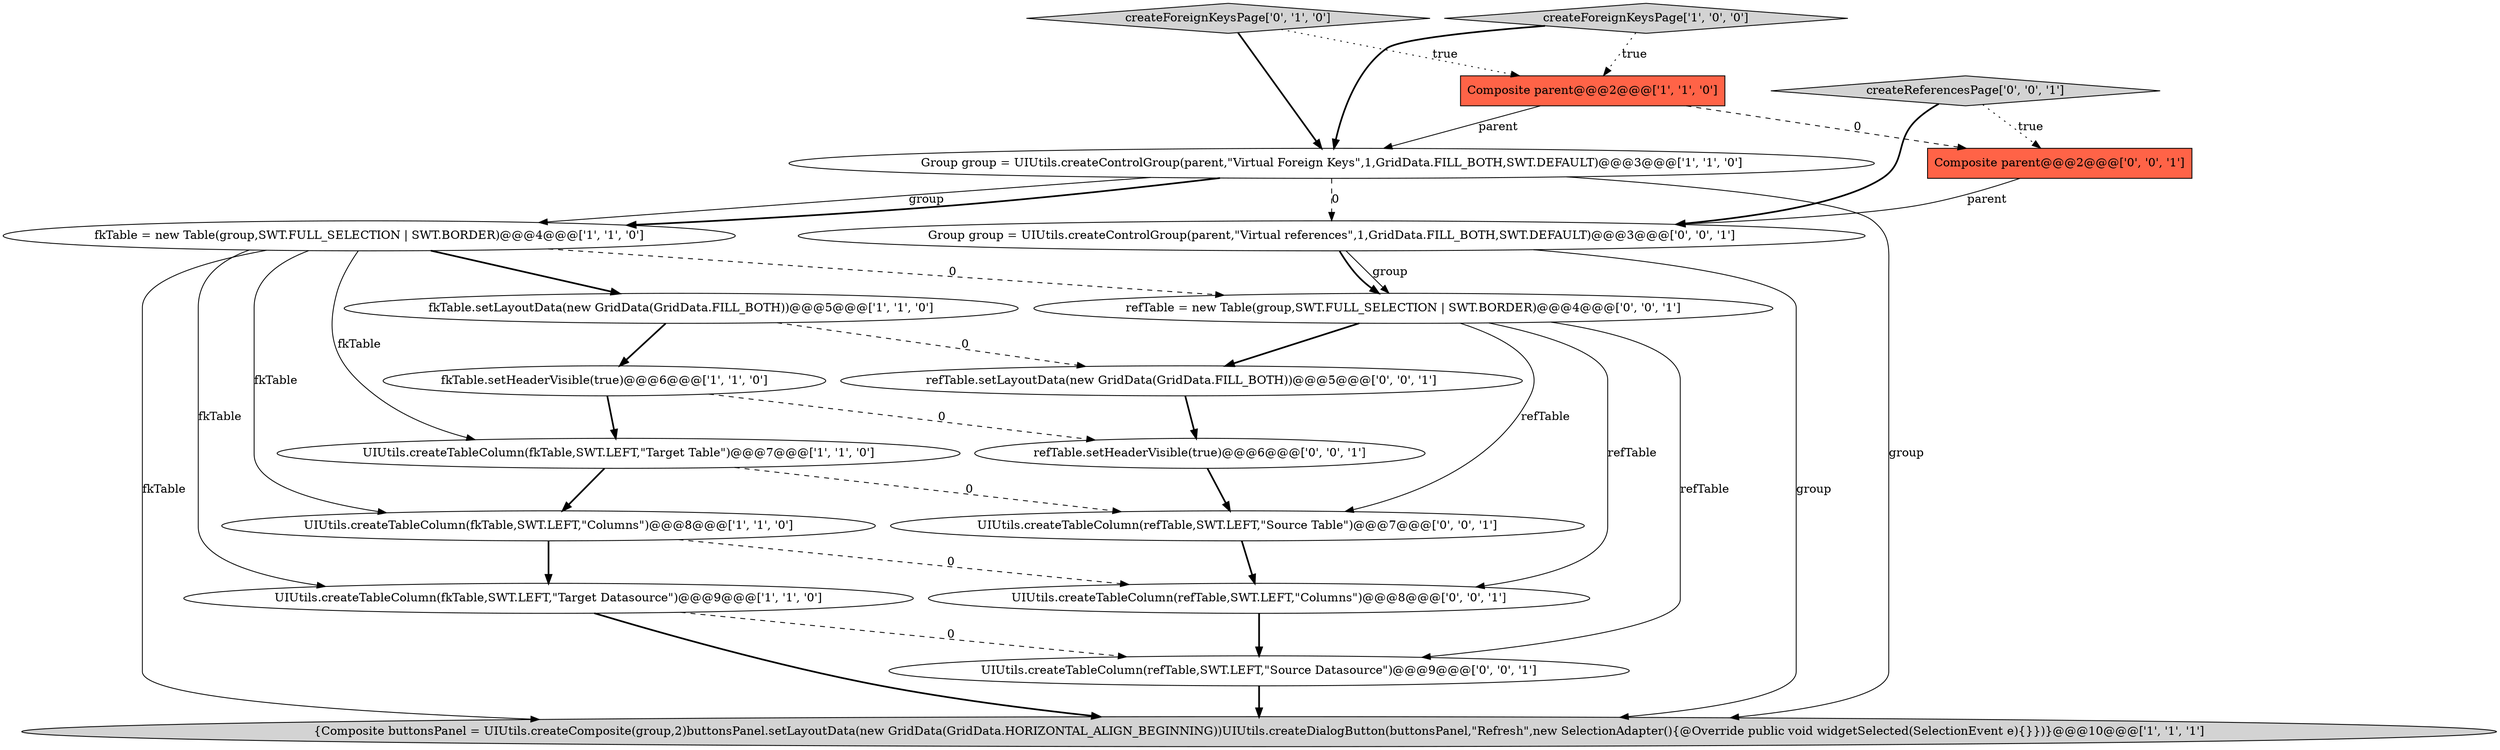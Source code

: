 digraph {
5 [style = filled, label = "fkTable = new Table(group,SWT.FULL_SELECTION | SWT.BORDER)@@@4@@@['1', '1', '0']", fillcolor = white, shape = ellipse image = "AAA0AAABBB1BBB"];
8 [style = filled, label = "UIUtils.createTableColumn(fkTable,SWT.LEFT,\"Target Datasource\")@@@9@@@['1', '1', '0']", fillcolor = white, shape = ellipse image = "AAA0AAABBB1BBB"];
10 [style = filled, label = "createForeignKeysPage['0', '1', '0']", fillcolor = lightgray, shape = diamond image = "AAA0AAABBB2BBB"];
12 [style = filled, label = "refTable.setHeaderVisible(true)@@@6@@@['0', '0', '1']", fillcolor = white, shape = ellipse image = "AAA0AAABBB3BBB"];
15 [style = filled, label = "UIUtils.createTableColumn(refTable,SWT.LEFT,\"Source Datasource\")@@@9@@@['0', '0', '1']", fillcolor = white, shape = ellipse image = "AAA0AAABBB3BBB"];
1 [style = filled, label = "{Composite buttonsPanel = UIUtils.createComposite(group,2)buttonsPanel.setLayoutData(new GridData(GridData.HORIZONTAL_ALIGN_BEGINNING))UIUtils.createDialogButton(buttonsPanel,\"Refresh\",new SelectionAdapter(){@Override public void widgetSelected(SelectionEvent e){}})}@@@10@@@['1', '1', '1']", fillcolor = lightgray, shape = ellipse image = "AAA0AAABBB1BBB"];
4 [style = filled, label = "createForeignKeysPage['1', '0', '0']", fillcolor = lightgray, shape = diamond image = "AAA0AAABBB1BBB"];
11 [style = filled, label = "UIUtils.createTableColumn(refTable,SWT.LEFT,\"Source Table\")@@@7@@@['0', '0', '1']", fillcolor = white, shape = ellipse image = "AAA0AAABBB3BBB"];
18 [style = filled, label = "Group group = UIUtils.createControlGroup(parent,\"Virtual references\",1,GridData.FILL_BOTH,SWT.DEFAULT)@@@3@@@['0', '0', '1']", fillcolor = white, shape = ellipse image = "AAA0AAABBB3BBB"];
7 [style = filled, label = "UIUtils.createTableColumn(fkTable,SWT.LEFT,\"Columns\")@@@8@@@['1', '1', '0']", fillcolor = white, shape = ellipse image = "AAA0AAABBB1BBB"];
17 [style = filled, label = "refTable = new Table(group,SWT.FULL_SELECTION | SWT.BORDER)@@@4@@@['0', '0', '1']", fillcolor = white, shape = ellipse image = "AAA0AAABBB3BBB"];
14 [style = filled, label = "UIUtils.createTableColumn(refTable,SWT.LEFT,\"Columns\")@@@8@@@['0', '0', '1']", fillcolor = white, shape = ellipse image = "AAA0AAABBB3BBB"];
13 [style = filled, label = "refTable.setLayoutData(new GridData(GridData.FILL_BOTH))@@@5@@@['0', '0', '1']", fillcolor = white, shape = ellipse image = "AAA0AAABBB3BBB"];
19 [style = filled, label = "createReferencesPage['0', '0', '1']", fillcolor = lightgray, shape = diamond image = "AAA0AAABBB3BBB"];
2 [style = filled, label = "fkTable.setHeaderVisible(true)@@@6@@@['1', '1', '0']", fillcolor = white, shape = ellipse image = "AAA0AAABBB1BBB"];
3 [style = filled, label = "UIUtils.createTableColumn(fkTable,SWT.LEFT,\"Target Table\")@@@7@@@['1', '1', '0']", fillcolor = white, shape = ellipse image = "AAA0AAABBB1BBB"];
9 [style = filled, label = "Group group = UIUtils.createControlGroup(parent,\"Virtual Foreign Keys\",1,GridData.FILL_BOTH,SWT.DEFAULT)@@@3@@@['1', '1', '0']", fillcolor = white, shape = ellipse image = "AAA0AAABBB1BBB"];
16 [style = filled, label = "Composite parent@@@2@@@['0', '0', '1']", fillcolor = tomato, shape = box image = "AAA0AAABBB3BBB"];
6 [style = filled, label = "Composite parent@@@2@@@['1', '1', '0']", fillcolor = tomato, shape = box image = "AAA0AAABBB1BBB"];
0 [style = filled, label = "fkTable.setLayoutData(new GridData(GridData.FILL_BOTH))@@@5@@@['1', '1', '0']", fillcolor = white, shape = ellipse image = "AAA0AAABBB1BBB"];
9->18 [style = dashed, label="0"];
6->9 [style = solid, label="parent"];
9->1 [style = solid, label="group"];
7->8 [style = bold, label=""];
15->1 [style = bold, label=""];
5->7 [style = solid, label="fkTable"];
10->9 [style = bold, label=""];
17->14 [style = solid, label="refTable"];
17->15 [style = solid, label="refTable"];
18->17 [style = solid, label="group"];
3->11 [style = dashed, label="0"];
16->18 [style = solid, label="parent"];
3->7 [style = bold, label=""];
11->14 [style = bold, label=""];
0->13 [style = dashed, label="0"];
2->3 [style = bold, label=""];
8->1 [style = bold, label=""];
19->16 [style = dotted, label="true"];
13->12 [style = bold, label=""];
5->0 [style = bold, label=""];
17->11 [style = solid, label="refTable"];
17->13 [style = bold, label=""];
4->9 [style = bold, label=""];
8->15 [style = dashed, label="0"];
18->1 [style = solid, label="group"];
5->3 [style = solid, label="fkTable"];
6->16 [style = dashed, label="0"];
10->6 [style = dotted, label="true"];
18->17 [style = bold, label=""];
12->11 [style = bold, label=""];
9->5 [style = solid, label="group"];
7->14 [style = dashed, label="0"];
0->2 [style = bold, label=""];
4->6 [style = dotted, label="true"];
5->1 [style = solid, label="fkTable"];
5->8 [style = solid, label="fkTable"];
9->5 [style = bold, label=""];
14->15 [style = bold, label=""];
19->18 [style = bold, label=""];
5->17 [style = dashed, label="0"];
2->12 [style = dashed, label="0"];
}
